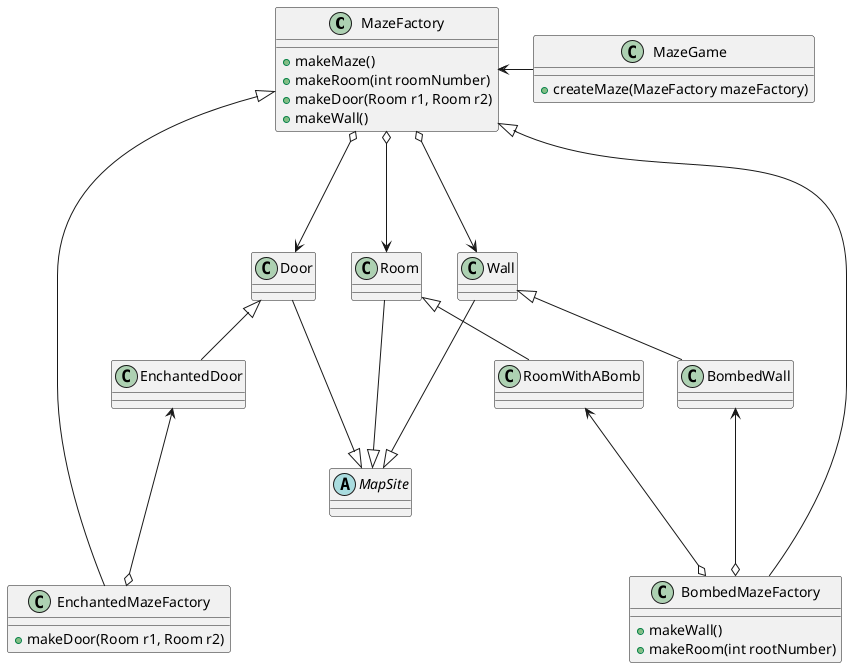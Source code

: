 @startuml

MazeFactory <- MazeGame


MazeFactory o---> Room
MazeFactory o---> Door
MazeFactory o---> Wall



MapSite <|-up-- Room
MapSite <|-up-- Door
MapSite <|-up-- Wall


class MazeGame{
+ createMaze(MazeFactory mazeFactory)
}

abstract MapSite{
}
class Room{
}

class Door{
}

class Wall{
}

'second
Door <|-- EnchantedDoor
EnchantedDoor <---o EnchantedMazeFactory

class EnchantedDoor{
}
MazeFactory <|-- EnchantedMazeFactory
class EnchantedMazeFactory{
+ makeDoor(Room r1, Room r2)
}
'third
Wall <|-- BombedWall
Room <|-- RoomWithABomb
BombedWall <---o BombedMazeFactory
RoomWithABomb <---o BombedMazeFactory

class BombedWall{
}
class RoomWithABomb{
}
MazeFactory <|-- BombedMazeFactory
class BombedMazeFactory{
+ makeWall()
+ makeRoom(int rootNumber)
}


class MazeFactory{
+ makeMaze()
+ makeRoom(int roomNumber)
+ makeDoor(Room r1, Room r2)
+ makeWall()
}

@enduml